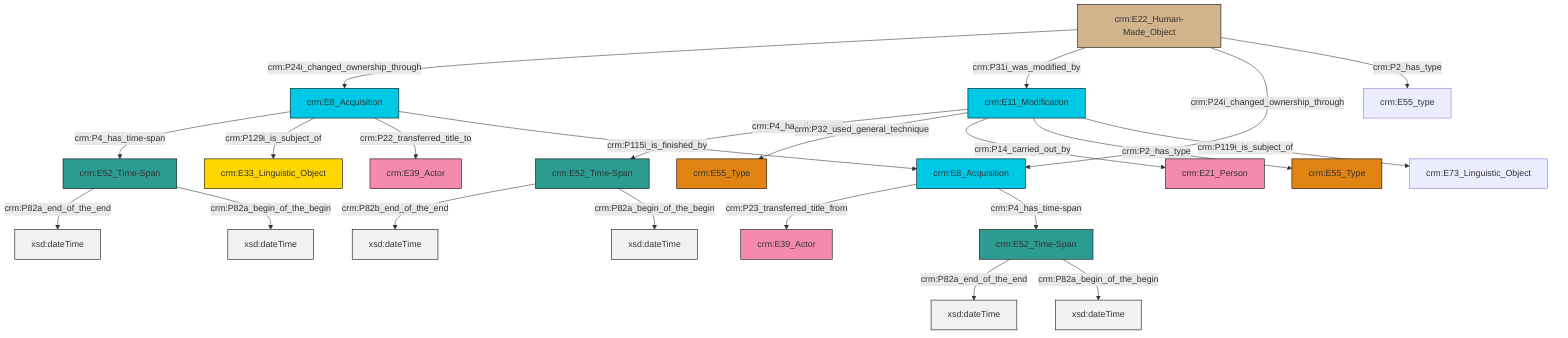 graph TD
classDef Literal fill:#f2f2f2,stroke:#000000;
classDef CRM_Entity fill:#FFFFFF,stroke:#000000;
classDef Temporal_Entity fill:#00C9E6, stroke:#000000;
classDef Type fill:#E18312, stroke:#000000;
classDef Time-Span fill:#2C9C91, stroke:#000000;
classDef Appellation fill:#FFEB7F, stroke:#000000;
classDef Place fill:#008836, stroke:#000000;
classDef Persistent_Item fill:#B266B2, stroke:#000000;
classDef Conceptual_Object fill:#FFD700, stroke:#000000;
classDef Physical_Thing fill:#D2B48C, stroke:#000000;
classDef Actor fill:#f58aad, stroke:#000000;
classDef PC_Classes fill:#4ce600, stroke:#000000;
classDef Multi fill:#cccccc,stroke:#000000;

0["crm:E22_Human-Made_Object"]:::Physical_Thing -->|crm:P24i_changed_ownership_through| 1["crm:E8_Acquisition"]:::Temporal_Entity
1["crm:E8_Acquisition"]:::Temporal_Entity -->|crm:P4_has_time-span| 2["crm:E52_Time-Span"]:::Time-Span
3["crm:E11_Modification"]:::Temporal_Entity -->|crm:P4_has_time-span| 4["crm:E52_Time-Span"]:::Time-Span
5["crm:E8_Acquisition"]:::Temporal_Entity -->|crm:P23_transferred_title_from| 7["crm:E39_Actor"]:::Actor
5["crm:E8_Acquisition"]:::Temporal_Entity -->|crm:P4_has_time-span| 10["crm:E52_Time-Span"]:::Time-Span
1["crm:E8_Acquisition"]:::Temporal_Entity -->|crm:P129i_is_subject_of| 14["crm:E33_Linguistic_Object"]:::Conceptual_Object
4["crm:E52_Time-Span"]:::Time-Span -->|crm:P82b_end_of_the_end| 15[xsd:dateTime]:::Literal
10["crm:E52_Time-Span"]:::Time-Span -->|crm:P82a_end_of_the_end| 16[xsd:dateTime]:::Literal
2["crm:E52_Time-Span"]:::Time-Span -->|crm:P82a_end_of_the_end| 17[xsd:dateTime]:::Literal
3["crm:E11_Modification"]:::Temporal_Entity -->|crm:P32_used_general_technique| 11["crm:E55_Type"]:::Type
0["crm:E22_Human-Made_Object"]:::Physical_Thing -->|crm:P31i_was_modified_by| 3["crm:E11_Modification"]:::Temporal_Entity
1["crm:E8_Acquisition"]:::Temporal_Entity -->|crm:P22_transferred_title_to| 22["crm:E39_Actor"]:::Actor
4["crm:E52_Time-Span"]:::Time-Span -->|crm:P82a_begin_of_the_begin| 23[xsd:dateTime]:::Literal
1["crm:E8_Acquisition"]:::Temporal_Entity -->|crm:P115i_is_finished_by| 5["crm:E8_Acquisition"]:::Temporal_Entity
3["crm:E11_Modification"]:::Temporal_Entity -->|crm:P14_carried_out_by| 28["crm:E21_Person"]:::Actor
0["crm:E22_Human-Made_Object"]:::Physical_Thing -->|crm:P24i_changed_ownership_through| 5["crm:E8_Acquisition"]:::Temporal_Entity
3["crm:E11_Modification"]:::Temporal_Entity -->|crm:P2_has_type| 19["crm:E55_Type"]:::Type
10["crm:E52_Time-Span"]:::Time-Span -->|crm:P82a_begin_of_the_begin| 30[xsd:dateTime]:::Literal
0["crm:E22_Human-Made_Object"]:::Physical_Thing -->|crm:P2_has_type| 24["crm:E55_type"]:::Default
3["crm:E11_Modification"]:::Temporal_Entity -->|crm:P119i_is_subject_of| 8["crm:E73_Linguistic_Object"]:::Default
2["crm:E52_Time-Span"]:::Time-Span -->|crm:P82a_begin_of_the_begin| 35[xsd:dateTime]:::Literal